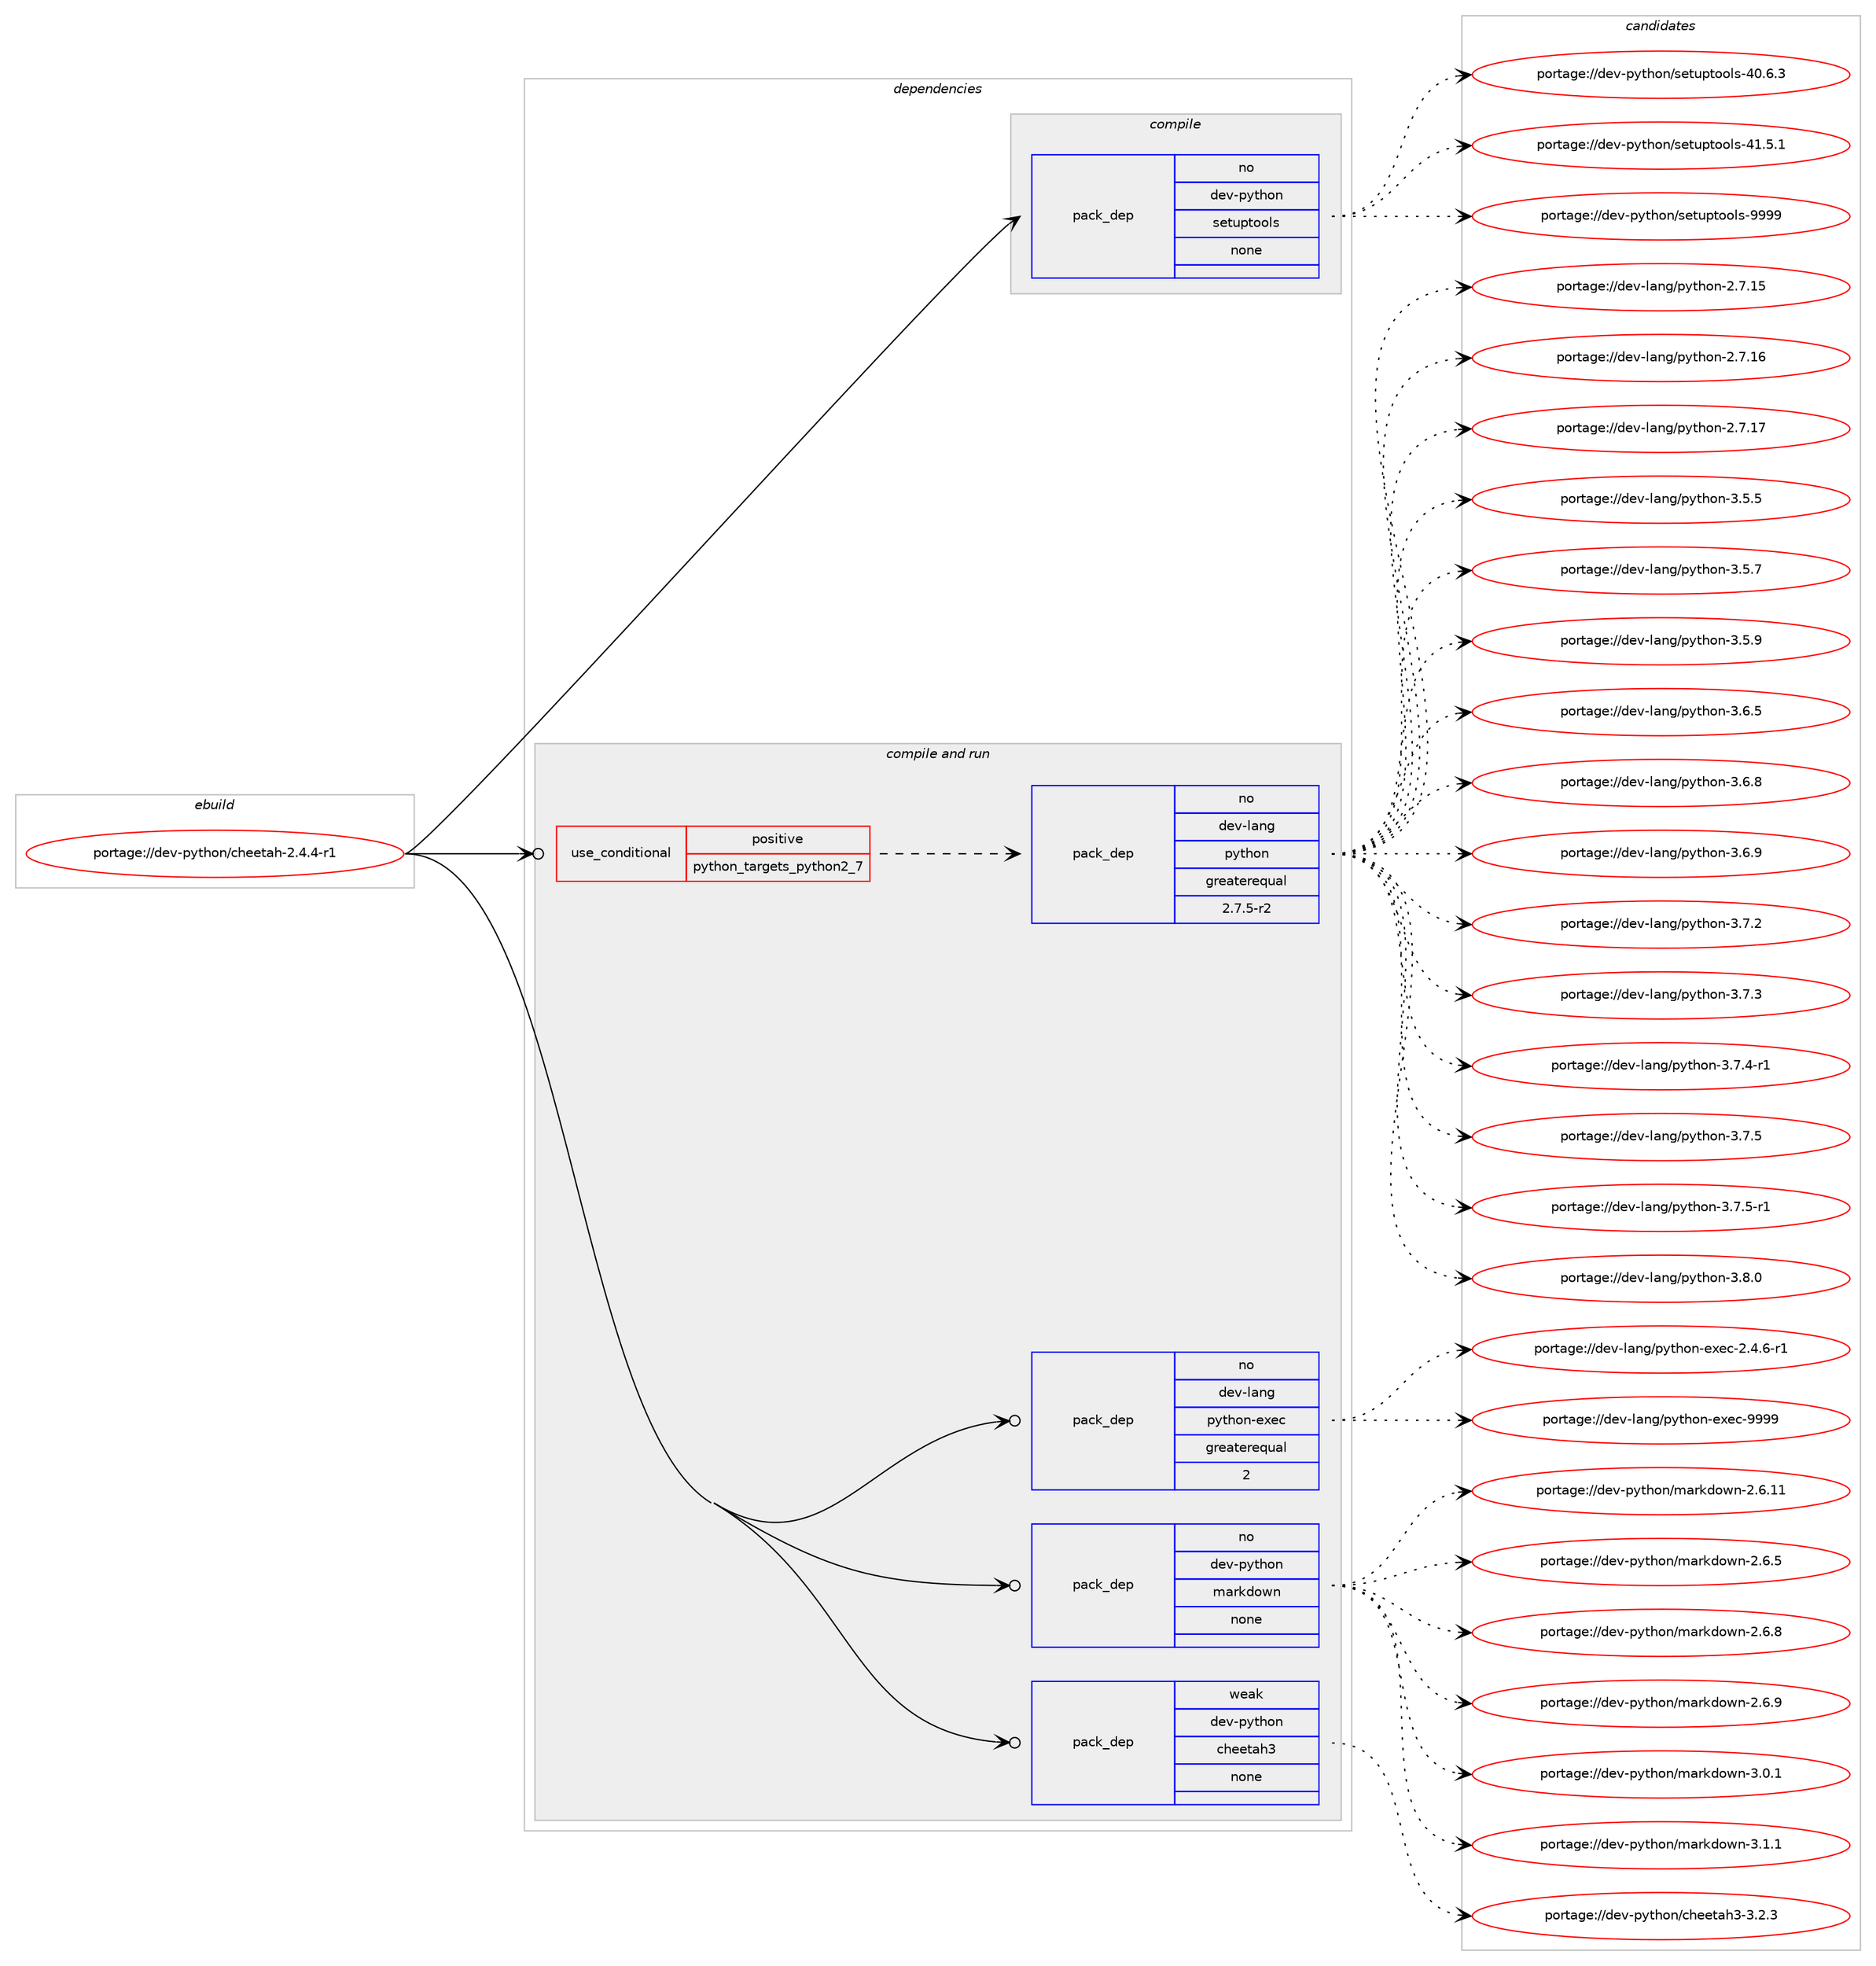 digraph prolog {

# *************
# Graph options
# *************

newrank=true;
concentrate=true;
compound=true;
graph [rankdir=LR,fontname=Helvetica,fontsize=10,ranksep=1.5];#, ranksep=2.5, nodesep=0.2];
edge  [arrowhead=vee];
node  [fontname=Helvetica,fontsize=10];

# **********
# The ebuild
# **********

subgraph cluster_leftcol {
color=gray;
rank=same;
label=<<i>ebuild</i>>;
id [label="portage://dev-python/cheetah-2.4.4-r1", color=red, width=4, href="../dev-python/cheetah-2.4.4-r1.svg"];
}

# ****************
# The dependencies
# ****************

subgraph cluster_midcol {
color=gray;
label=<<i>dependencies</i>>;
subgraph cluster_compile {
fillcolor="#eeeeee";
style=filled;
label=<<i>compile</i>>;
subgraph pack103641 {
dependency133711 [label=<<TABLE BORDER="0" CELLBORDER="1" CELLSPACING="0" CELLPADDING="4" WIDTH="220"><TR><TD ROWSPAN="6" CELLPADDING="30">pack_dep</TD></TR><TR><TD WIDTH="110">no</TD></TR><TR><TD>dev-python</TD></TR><TR><TD>setuptools</TD></TR><TR><TD>none</TD></TR><TR><TD></TD></TR></TABLE>>, shape=none, color=blue];
}
id:e -> dependency133711:w [weight=20,style="solid",arrowhead="vee"];
}
subgraph cluster_compileandrun {
fillcolor="#eeeeee";
style=filled;
label=<<i>compile and run</i>>;
subgraph cond26760 {
dependency133712 [label=<<TABLE BORDER="0" CELLBORDER="1" CELLSPACING="0" CELLPADDING="4"><TR><TD ROWSPAN="3" CELLPADDING="10">use_conditional</TD></TR><TR><TD>positive</TD></TR><TR><TD>python_targets_python2_7</TD></TR></TABLE>>, shape=none, color=red];
subgraph pack103642 {
dependency133713 [label=<<TABLE BORDER="0" CELLBORDER="1" CELLSPACING="0" CELLPADDING="4" WIDTH="220"><TR><TD ROWSPAN="6" CELLPADDING="30">pack_dep</TD></TR><TR><TD WIDTH="110">no</TD></TR><TR><TD>dev-lang</TD></TR><TR><TD>python</TD></TR><TR><TD>greaterequal</TD></TR><TR><TD>2.7.5-r2</TD></TR></TABLE>>, shape=none, color=blue];
}
dependency133712:e -> dependency133713:w [weight=20,style="dashed",arrowhead="vee"];
}
id:e -> dependency133712:w [weight=20,style="solid",arrowhead="odotvee"];
subgraph pack103643 {
dependency133714 [label=<<TABLE BORDER="0" CELLBORDER="1" CELLSPACING="0" CELLPADDING="4" WIDTH="220"><TR><TD ROWSPAN="6" CELLPADDING="30">pack_dep</TD></TR><TR><TD WIDTH="110">no</TD></TR><TR><TD>dev-lang</TD></TR><TR><TD>python-exec</TD></TR><TR><TD>greaterequal</TD></TR><TR><TD>2</TD></TR></TABLE>>, shape=none, color=blue];
}
id:e -> dependency133714:w [weight=20,style="solid",arrowhead="odotvee"];
subgraph pack103644 {
dependency133715 [label=<<TABLE BORDER="0" CELLBORDER="1" CELLSPACING="0" CELLPADDING="4" WIDTH="220"><TR><TD ROWSPAN="6" CELLPADDING="30">pack_dep</TD></TR><TR><TD WIDTH="110">no</TD></TR><TR><TD>dev-python</TD></TR><TR><TD>markdown</TD></TR><TR><TD>none</TD></TR><TR><TD></TD></TR></TABLE>>, shape=none, color=blue];
}
id:e -> dependency133715:w [weight=20,style="solid",arrowhead="odotvee"];
subgraph pack103645 {
dependency133716 [label=<<TABLE BORDER="0" CELLBORDER="1" CELLSPACING="0" CELLPADDING="4" WIDTH="220"><TR><TD ROWSPAN="6" CELLPADDING="30">pack_dep</TD></TR><TR><TD WIDTH="110">weak</TD></TR><TR><TD>dev-python</TD></TR><TR><TD>cheetah3</TD></TR><TR><TD>none</TD></TR><TR><TD></TD></TR></TABLE>>, shape=none, color=blue];
}
id:e -> dependency133716:w [weight=20,style="solid",arrowhead="odotvee"];
}
subgraph cluster_run {
fillcolor="#eeeeee";
style=filled;
label=<<i>run</i>>;
}
}

# **************
# The candidates
# **************

subgraph cluster_choices {
rank=same;
color=gray;
label=<<i>candidates</i>>;

subgraph choice103641 {
color=black;
nodesep=1;
choiceportage100101118451121211161041111104711510111611711211611111110811545524846544651 [label="portage://dev-python/setuptools-40.6.3", color=red, width=4,href="../dev-python/setuptools-40.6.3.svg"];
choiceportage100101118451121211161041111104711510111611711211611111110811545524946534649 [label="portage://dev-python/setuptools-41.5.1", color=red, width=4,href="../dev-python/setuptools-41.5.1.svg"];
choiceportage10010111845112121116104111110471151011161171121161111111081154557575757 [label="portage://dev-python/setuptools-9999", color=red, width=4,href="../dev-python/setuptools-9999.svg"];
dependency133711:e -> choiceportage100101118451121211161041111104711510111611711211611111110811545524846544651:w [style=dotted,weight="100"];
dependency133711:e -> choiceportage100101118451121211161041111104711510111611711211611111110811545524946534649:w [style=dotted,weight="100"];
dependency133711:e -> choiceportage10010111845112121116104111110471151011161171121161111111081154557575757:w [style=dotted,weight="100"];
}
subgraph choice103642 {
color=black;
nodesep=1;
choiceportage10010111845108971101034711212111610411111045504655464953 [label="portage://dev-lang/python-2.7.15", color=red, width=4,href="../dev-lang/python-2.7.15.svg"];
choiceportage10010111845108971101034711212111610411111045504655464954 [label="portage://dev-lang/python-2.7.16", color=red, width=4,href="../dev-lang/python-2.7.16.svg"];
choiceportage10010111845108971101034711212111610411111045504655464955 [label="portage://dev-lang/python-2.7.17", color=red, width=4,href="../dev-lang/python-2.7.17.svg"];
choiceportage100101118451089711010347112121116104111110455146534653 [label="portage://dev-lang/python-3.5.5", color=red, width=4,href="../dev-lang/python-3.5.5.svg"];
choiceportage100101118451089711010347112121116104111110455146534655 [label="portage://dev-lang/python-3.5.7", color=red, width=4,href="../dev-lang/python-3.5.7.svg"];
choiceportage100101118451089711010347112121116104111110455146534657 [label="portage://dev-lang/python-3.5.9", color=red, width=4,href="../dev-lang/python-3.5.9.svg"];
choiceportage100101118451089711010347112121116104111110455146544653 [label="portage://dev-lang/python-3.6.5", color=red, width=4,href="../dev-lang/python-3.6.5.svg"];
choiceportage100101118451089711010347112121116104111110455146544656 [label="portage://dev-lang/python-3.6.8", color=red, width=4,href="../dev-lang/python-3.6.8.svg"];
choiceportage100101118451089711010347112121116104111110455146544657 [label="portage://dev-lang/python-3.6.9", color=red, width=4,href="../dev-lang/python-3.6.9.svg"];
choiceportage100101118451089711010347112121116104111110455146554650 [label="portage://dev-lang/python-3.7.2", color=red, width=4,href="../dev-lang/python-3.7.2.svg"];
choiceportage100101118451089711010347112121116104111110455146554651 [label="portage://dev-lang/python-3.7.3", color=red, width=4,href="../dev-lang/python-3.7.3.svg"];
choiceportage1001011184510897110103471121211161041111104551465546524511449 [label="portage://dev-lang/python-3.7.4-r1", color=red, width=4,href="../dev-lang/python-3.7.4-r1.svg"];
choiceportage100101118451089711010347112121116104111110455146554653 [label="portage://dev-lang/python-3.7.5", color=red, width=4,href="../dev-lang/python-3.7.5.svg"];
choiceportage1001011184510897110103471121211161041111104551465546534511449 [label="portage://dev-lang/python-3.7.5-r1", color=red, width=4,href="../dev-lang/python-3.7.5-r1.svg"];
choiceportage100101118451089711010347112121116104111110455146564648 [label="portage://dev-lang/python-3.8.0", color=red, width=4,href="../dev-lang/python-3.8.0.svg"];
dependency133713:e -> choiceportage10010111845108971101034711212111610411111045504655464953:w [style=dotted,weight="100"];
dependency133713:e -> choiceportage10010111845108971101034711212111610411111045504655464954:w [style=dotted,weight="100"];
dependency133713:e -> choiceportage10010111845108971101034711212111610411111045504655464955:w [style=dotted,weight="100"];
dependency133713:e -> choiceportage100101118451089711010347112121116104111110455146534653:w [style=dotted,weight="100"];
dependency133713:e -> choiceportage100101118451089711010347112121116104111110455146534655:w [style=dotted,weight="100"];
dependency133713:e -> choiceportage100101118451089711010347112121116104111110455146534657:w [style=dotted,weight="100"];
dependency133713:e -> choiceportage100101118451089711010347112121116104111110455146544653:w [style=dotted,weight="100"];
dependency133713:e -> choiceportage100101118451089711010347112121116104111110455146544656:w [style=dotted,weight="100"];
dependency133713:e -> choiceportage100101118451089711010347112121116104111110455146544657:w [style=dotted,weight="100"];
dependency133713:e -> choiceportage100101118451089711010347112121116104111110455146554650:w [style=dotted,weight="100"];
dependency133713:e -> choiceportage100101118451089711010347112121116104111110455146554651:w [style=dotted,weight="100"];
dependency133713:e -> choiceportage1001011184510897110103471121211161041111104551465546524511449:w [style=dotted,weight="100"];
dependency133713:e -> choiceportage100101118451089711010347112121116104111110455146554653:w [style=dotted,weight="100"];
dependency133713:e -> choiceportage1001011184510897110103471121211161041111104551465546534511449:w [style=dotted,weight="100"];
dependency133713:e -> choiceportage100101118451089711010347112121116104111110455146564648:w [style=dotted,weight="100"];
}
subgraph choice103643 {
color=black;
nodesep=1;
choiceportage10010111845108971101034711212111610411111045101120101994550465246544511449 [label="portage://dev-lang/python-exec-2.4.6-r1", color=red, width=4,href="../dev-lang/python-exec-2.4.6-r1.svg"];
choiceportage10010111845108971101034711212111610411111045101120101994557575757 [label="portage://dev-lang/python-exec-9999", color=red, width=4,href="../dev-lang/python-exec-9999.svg"];
dependency133714:e -> choiceportage10010111845108971101034711212111610411111045101120101994550465246544511449:w [style=dotted,weight="100"];
dependency133714:e -> choiceportage10010111845108971101034711212111610411111045101120101994557575757:w [style=dotted,weight="100"];
}
subgraph choice103644 {
color=black;
nodesep=1;
choiceportage10010111845112121116104111110471099711410710011111911045504654464949 [label="portage://dev-python/markdown-2.6.11", color=red, width=4,href="../dev-python/markdown-2.6.11.svg"];
choiceportage100101118451121211161041111104710997114107100111119110455046544653 [label="portage://dev-python/markdown-2.6.5", color=red, width=4,href="../dev-python/markdown-2.6.5.svg"];
choiceportage100101118451121211161041111104710997114107100111119110455046544656 [label="portage://dev-python/markdown-2.6.8", color=red, width=4,href="../dev-python/markdown-2.6.8.svg"];
choiceportage100101118451121211161041111104710997114107100111119110455046544657 [label="portage://dev-python/markdown-2.6.9", color=red, width=4,href="../dev-python/markdown-2.6.9.svg"];
choiceportage100101118451121211161041111104710997114107100111119110455146484649 [label="portage://dev-python/markdown-3.0.1", color=red, width=4,href="../dev-python/markdown-3.0.1.svg"];
choiceportage100101118451121211161041111104710997114107100111119110455146494649 [label="portage://dev-python/markdown-3.1.1", color=red, width=4,href="../dev-python/markdown-3.1.1.svg"];
dependency133715:e -> choiceportage10010111845112121116104111110471099711410710011111911045504654464949:w [style=dotted,weight="100"];
dependency133715:e -> choiceportage100101118451121211161041111104710997114107100111119110455046544653:w [style=dotted,weight="100"];
dependency133715:e -> choiceportage100101118451121211161041111104710997114107100111119110455046544656:w [style=dotted,weight="100"];
dependency133715:e -> choiceportage100101118451121211161041111104710997114107100111119110455046544657:w [style=dotted,weight="100"];
dependency133715:e -> choiceportage100101118451121211161041111104710997114107100111119110455146484649:w [style=dotted,weight="100"];
dependency133715:e -> choiceportage100101118451121211161041111104710997114107100111119110455146494649:w [style=dotted,weight="100"];
}
subgraph choice103645 {
color=black;
nodesep=1;
choiceportage1001011184511212111610411111047991041011011169710451455146504651 [label="portage://dev-python/cheetah3-3.2.3", color=red, width=4,href="../dev-python/cheetah3-3.2.3.svg"];
dependency133716:e -> choiceportage1001011184511212111610411111047991041011011169710451455146504651:w [style=dotted,weight="100"];
}
}

}
